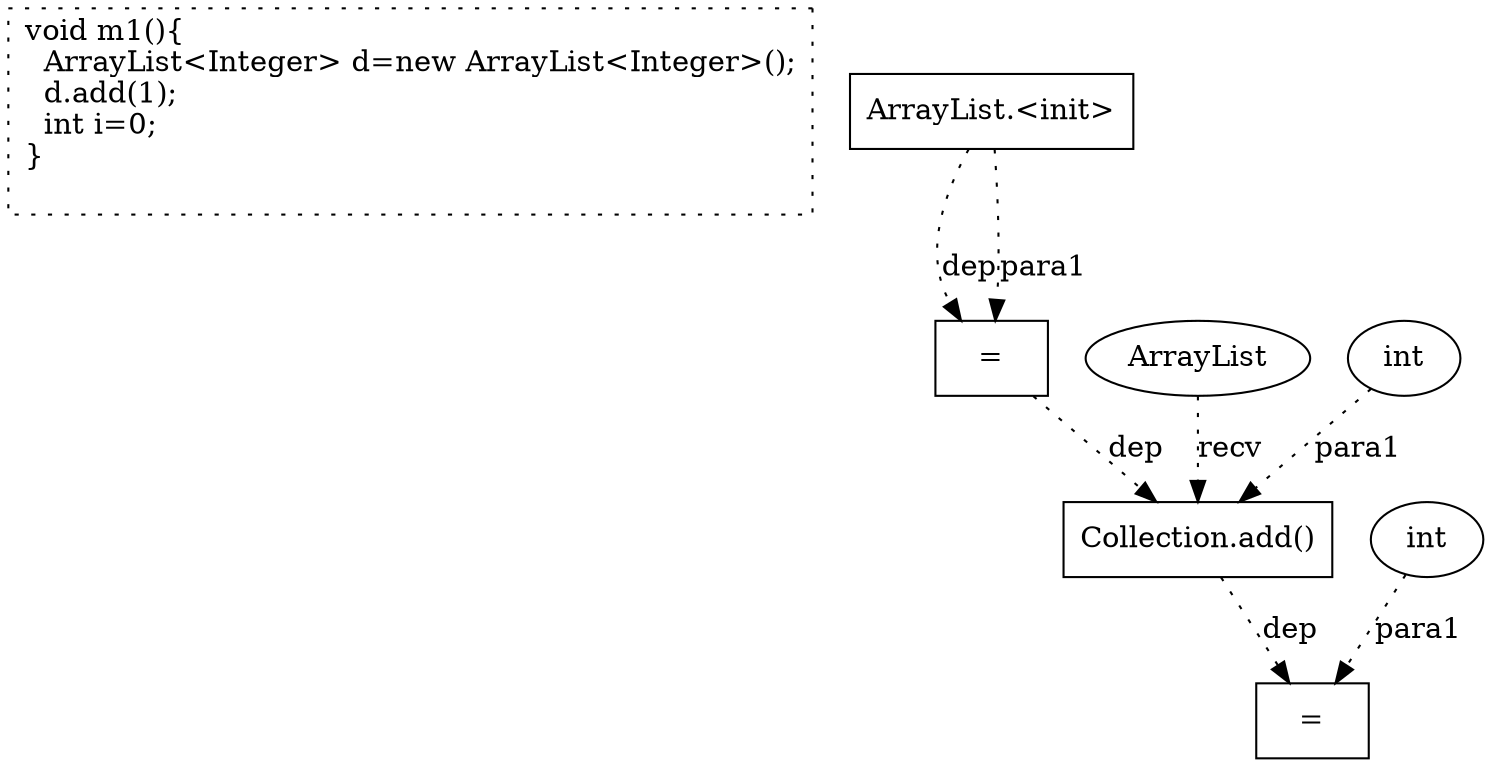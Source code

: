 digraph "Test_myTest.m1#" {
0 [label="void m1(){\l  ArrayList<Integer> d=new ArrayList<Integer>();\l  d.add(1);\l  int i=0;\l}\l\l" shape=box style=dotted]
1 [label="=" shape=box]
2 [label="=" shape=box]
3 [label="ArrayList" shape=ellipse]
4 [label="ArrayList.<init>" shape=box]
5 [label="Collection.add()" shape=box]
6 [label="int" shape=ellipse]
7 [label="int" shape=ellipse]
6 -> 1 [label="para1" style=dotted];
5 -> 1 [label="dep" style=dotted];
4 -> 2 [label="dep" style=dotted];
4 -> 2 [label="para1" style=dotted];
3 -> 5 [label="recv" style=dotted];
7 -> 5 [label="para1" style=dotted];
2 -> 5 [label="dep" style=dotted];
}